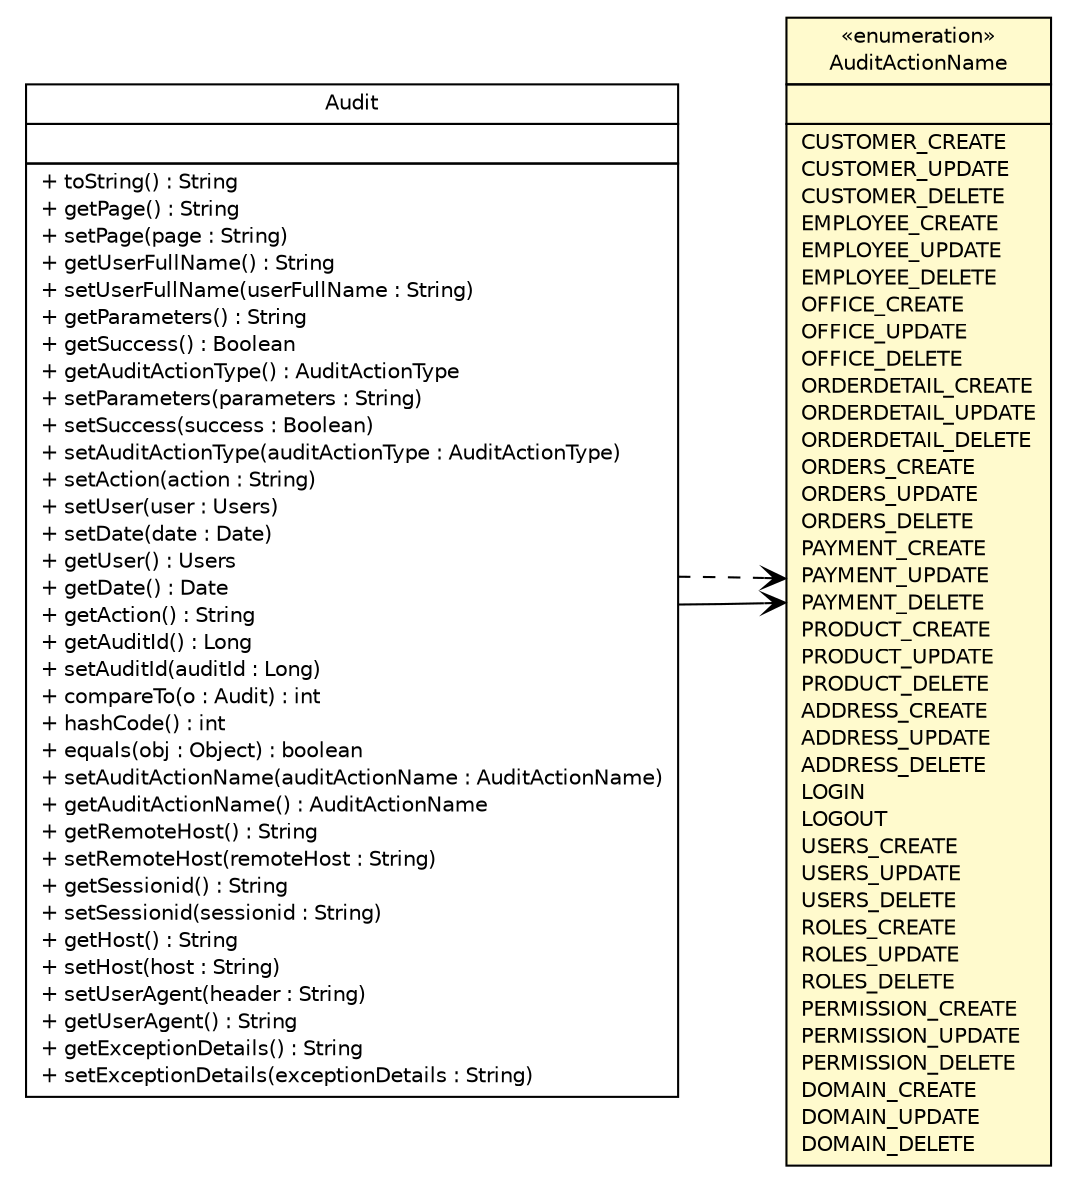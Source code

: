 #!/usr/local/bin/dot
#
# Class diagram 
# Generated by UMLGraph version 5.1 (http://www.umlgraph.org/)
#

digraph G {
	edge [fontname="Helvetica",fontsize=10,labelfontname="Helvetica",labelfontsize=10];
	node [fontname="Helvetica",fontsize=10,shape=plaintext];
	nodesep=0.25;
	ranksep=0.5;
	rankdir=LR;
	// com.inn.headstartdemo.audit.AuditActionName
	c21404 [label=<<table title="com.inn.headstartdemo.audit.AuditActionName" border="0" cellborder="1" cellspacing="0" cellpadding="2" port="p" bgcolor="lemonChiffon" href="./AuditActionName.html">
		<tr><td><table border="0" cellspacing="0" cellpadding="1">
<tr><td align="center" balign="center"> &#171;enumeration&#187; </td></tr>
<tr><td align="center" balign="center"> AuditActionName </td></tr>
		</table></td></tr>
		<tr><td><table border="0" cellspacing="0" cellpadding="1">
<tr><td align="left" balign="left">  </td></tr>
		</table></td></tr>
		<tr><td><table border="0" cellspacing="0" cellpadding="1">
<tr><td align="left" balign="left"> CUSTOMER_CREATE </td></tr>
<tr><td align="left" balign="left"> CUSTOMER_UPDATE </td></tr>
<tr><td align="left" balign="left"> CUSTOMER_DELETE </td></tr>
<tr><td align="left" balign="left"> EMPLOYEE_CREATE </td></tr>
<tr><td align="left" balign="left"> EMPLOYEE_UPDATE </td></tr>
<tr><td align="left" balign="left"> EMPLOYEE_DELETE </td></tr>
<tr><td align="left" balign="left"> OFFICE_CREATE </td></tr>
<tr><td align="left" balign="left"> OFFICE_UPDATE </td></tr>
<tr><td align="left" balign="left"> OFFICE_DELETE </td></tr>
<tr><td align="left" balign="left"> ORDERDETAIL_CREATE </td></tr>
<tr><td align="left" balign="left"> ORDERDETAIL_UPDATE </td></tr>
<tr><td align="left" balign="left"> ORDERDETAIL_DELETE </td></tr>
<tr><td align="left" balign="left"> ORDERS_CREATE </td></tr>
<tr><td align="left" balign="left"> ORDERS_UPDATE </td></tr>
<tr><td align="left" balign="left"> ORDERS_DELETE </td></tr>
<tr><td align="left" balign="left"> PAYMENT_CREATE </td></tr>
<tr><td align="left" balign="left"> PAYMENT_UPDATE </td></tr>
<tr><td align="left" balign="left"> PAYMENT_DELETE </td></tr>
<tr><td align="left" balign="left"> PRODUCT_CREATE </td></tr>
<tr><td align="left" balign="left"> PRODUCT_UPDATE </td></tr>
<tr><td align="left" balign="left"> PRODUCT_DELETE </td></tr>
<tr><td align="left" balign="left"> ADDRESS_CREATE </td></tr>
<tr><td align="left" balign="left"> ADDRESS_UPDATE </td></tr>
<tr><td align="left" balign="left"> ADDRESS_DELETE </td></tr>
<tr><td align="left" balign="left"> LOGIN </td></tr>
<tr><td align="left" balign="left"> LOGOUT </td></tr>
<tr><td align="left" balign="left"> USERS_CREATE </td></tr>
<tr><td align="left" balign="left"> USERS_UPDATE </td></tr>
<tr><td align="left" balign="left"> USERS_DELETE </td></tr>
<tr><td align="left" balign="left"> ROLES_CREATE </td></tr>
<tr><td align="left" balign="left"> ROLES_UPDATE </td></tr>
<tr><td align="left" balign="left"> ROLES_DELETE </td></tr>
<tr><td align="left" balign="left"> PERMISSION_CREATE </td></tr>
<tr><td align="left" balign="left"> PERMISSION_UPDATE </td></tr>
<tr><td align="left" balign="left"> PERMISSION_DELETE </td></tr>
<tr><td align="left" balign="left"> DOMAIN_CREATE </td></tr>
<tr><td align="left" balign="left"> DOMAIN_UPDATE </td></tr>
<tr><td align="left" balign="left"> DOMAIN_DELETE </td></tr>
		</table></td></tr>
		</table>>, fontname="Helvetica", fontcolor="black", fontsize=10.0];
	// com.inn.headstartdemo.model.Audit
	c21498 [label=<<table title="com.inn.headstartdemo.model.Audit" border="0" cellborder="1" cellspacing="0" cellpadding="2" port="p" href="../model/Audit.html">
		<tr><td><table border="0" cellspacing="0" cellpadding="1">
<tr><td align="center" balign="center"> Audit </td></tr>
		</table></td></tr>
		<tr><td><table border="0" cellspacing="0" cellpadding="1">
<tr><td align="left" balign="left">  </td></tr>
		</table></td></tr>
		<tr><td><table border="0" cellspacing="0" cellpadding="1">
<tr><td align="left" balign="left"> + toString() : String </td></tr>
<tr><td align="left" balign="left"> + getPage() : String </td></tr>
<tr><td align="left" balign="left"> + setPage(page : String) </td></tr>
<tr><td align="left" balign="left"> + getUserFullName() : String </td></tr>
<tr><td align="left" balign="left"> + setUserFullName(userFullName : String) </td></tr>
<tr><td align="left" balign="left"> + getParameters() : String </td></tr>
<tr><td align="left" balign="left"> + getSuccess() : Boolean </td></tr>
<tr><td align="left" balign="left"> + getAuditActionType() : AuditActionType </td></tr>
<tr><td align="left" balign="left"> + setParameters(parameters : String) </td></tr>
<tr><td align="left" balign="left"> + setSuccess(success : Boolean) </td></tr>
<tr><td align="left" balign="left"> + setAuditActionType(auditActionType : AuditActionType) </td></tr>
<tr><td align="left" balign="left"> + setAction(action : String) </td></tr>
<tr><td align="left" balign="left"> + setUser(user : Users) </td></tr>
<tr><td align="left" balign="left"> + setDate(date : Date) </td></tr>
<tr><td align="left" balign="left"> + getUser() : Users </td></tr>
<tr><td align="left" balign="left"> + getDate() : Date </td></tr>
<tr><td align="left" balign="left"> + getAction() : String </td></tr>
<tr><td align="left" balign="left"> + getAuditId() : Long </td></tr>
<tr><td align="left" balign="left"> + setAuditId(auditId : Long) </td></tr>
<tr><td align="left" balign="left"> + compareTo(o : Audit) : int </td></tr>
<tr><td align="left" balign="left"> + hashCode() : int </td></tr>
<tr><td align="left" balign="left"> + equals(obj : Object) : boolean </td></tr>
<tr><td align="left" balign="left"> + setAuditActionName(auditActionName : AuditActionName) </td></tr>
<tr><td align="left" balign="left"> + getAuditActionName() : AuditActionName </td></tr>
<tr><td align="left" balign="left"> + getRemoteHost() : String </td></tr>
<tr><td align="left" balign="left"> + setRemoteHost(remoteHost : String) </td></tr>
<tr><td align="left" balign="left"> + getSessionid() : String </td></tr>
<tr><td align="left" balign="left"> + setSessionid(sessionid : String) </td></tr>
<tr><td align="left" balign="left"> + getHost() : String </td></tr>
<tr><td align="left" balign="left"> + setHost(host : String) </td></tr>
<tr><td align="left" balign="left"> + setUserAgent(header : String) </td></tr>
<tr><td align="left" balign="left"> + getUserAgent() : String </td></tr>
<tr><td align="left" balign="left"> + getExceptionDetails() : String </td></tr>
<tr><td align="left" balign="left"> + setExceptionDetails(exceptionDetails : String) </td></tr>
		</table></td></tr>
		</table>>, fontname="Helvetica", fontcolor="black", fontsize=10.0];
	// com.inn.headstartdemo.model.Audit NAVASSOC com.inn.headstartdemo.audit.AuditActionName
	c21498:p -> c21404:p [taillabel="", label="", headlabel="", fontname="Helvetica", fontcolor="black", fontsize=10.0, color="black", arrowhead=open];
	// com.inn.headstartdemo.model.Audit DEPEND com.inn.headstartdemo.audit.AuditActionName
	c21498:p -> c21404:p [taillabel="", label="", headlabel="", fontname="Helvetica", fontcolor="black", fontsize=10.0, color="black", arrowhead=open, style=dashed];
}

